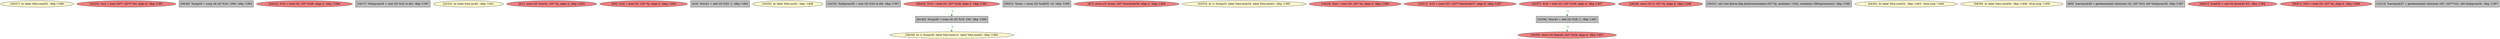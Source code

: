 
digraph G {


node4614 [fillcolor=lemonchiffon,label="[26/27]  br label %for.cond32, !dbg !1389",shape=ellipse,style=filled ]
node4613 [fillcolor=lightcoral,label="[24/25]  %21 = load i32**, i32*** %a, align 8, !dbg !1397",shape=ellipse,style=filled ]
node4609 [fillcolor=grey,label="[48/49]  %cmp33 = icmp ult i32 %20, 1000, !dbg !1392",shape=rectangle,style=filled ]
node4611 [fillcolor=lightcoral,label="[20/21]  %22 = load i32, i32* %i28, align 4, !dbg !1398",shape=ellipse,style=filled ]
node4608 [fillcolor=grey,label="[16/17]  %idxprom36 = zext i32 %22 to i64, !dbg !1397",shape=rectangle,style=filled ]
node4612 [fillcolor=lemonchiffon,label="[22/23]  br label %for.inc40, !dbg !1401",shape=ellipse,style=filled ]
node4606 [fillcolor=lightcoral,label="[0/1]  store i32 %inc41, i32* %j, align 4, !dbg !1402",shape=ellipse,style=filled ]
node4605 [fillcolor=lightcoral,label="[4/5]  %25 = load i32, i32* %j, align 4, !dbg !1402",shape=ellipse,style=filled ]
node4604 [fillcolor=grey,label="[2/3]  %inc41 = add i32 %25, 1, !dbg !1402",shape=rectangle,style=filled ]
node4602 [fillcolor=lemonchiffon,label="[54/55]  br label %for.inc43, !dbg !1406",shape=ellipse,style=filled ]
node4607 [fillcolor=grey,label="[14/15]  %idxprom38 = zext i32 %24 to i64, !dbg !1397",shape=rectangle,style=filled ]
node4590 [fillcolor=lemonchiffon,label="[38/39]  br i1 %cmp30, label %for.body31, label %for.end45, !dbg !1384",shape=ellipse,style=filled ]
node4587 [fillcolor=grey,label="[50/51]  %rem = urem i32 %call35, 10, !dbg !1396",shape=rectangle,style=filled ]
node4603 [fillcolor=lightcoral,label="[6/7]  store i32 %rem, i32* %arrayidx39, align 4, !dbg !1400",shape=ellipse,style=filled ]
node4595 [fillcolor=lightcoral,label="[40/43]  %19 = load i32, i32* %i28, align 4, !dbg !1381",shape=ellipse,style=filled ]
node4598 [fillcolor=lemonchiffon,label="[52/53]  br i1 %cmp33, label %for.body34, label %for.end42, !dbg !1393",shape=ellipse,style=filled ]
node4610 [fillcolor=lightcoral,label="[18/19]  %24 = load i32, i32* %j, align 4, !dbg !1399",shape=ellipse,style=filled ]
node4601 [fillcolor=lightcoral,label="[10/11]  %23 = load i32*, i32** %arrayidx37, align 8, !dbg !1397",shape=ellipse,style=filled ]
node4589 [fillcolor=lightcoral,label="[32/37]  %26 = load i32, i32* %i28, align 4, !dbg !1407",shape=ellipse,style=filled ]
node4585 [fillcolor=lightcoral,label="[28/29]  store i32 0, i32* %j, align 4, !dbg !1388",shape=ellipse,style=filled ]
node4586 [fillcolor=grey,label="[33/36]  %inc44 = add i32 %26, 1, !dbg !1407",shape=rectangle,style=filled ]
node4588 [fillcolor=grey,label="[30/31]  call void @llvm.dbg.declare(metadata i32* %j, metadata !1542, metadata !DIExpression()), !dbg !1545",shape=rectangle,style=filled ]
node4593 [fillcolor=lemonchiffon,label="[44/45]  br label %for.cond32, !dbg !1403, !llvm.loop !1404",shape=ellipse,style=filled ]
node4597 [fillcolor=lemonchiffon,label="[58/59]  br label %for.cond29, !dbg !1408, !llvm.loop !1409",shape=ellipse,style=filled ]
node4599 [fillcolor=grey,label="[8/9]  %arrayidx39 = getelementptr inbounds i32, i32* %23, i64 %idxprom38, !dbg !1397",shape=rectangle,style=filled ]
node4591 [fillcolor=grey,label="[41/42]  %cmp30 = icmp ult i32 %19, 100, !dbg !1383",shape=rectangle,style=filled ]
node4592 [fillcolor=lightcoral,label="[34/35]  store i32 %inc44, i32* %i28, align 4, !dbg !1407",shape=ellipse,style=filled ]
node4594 [fillcolor=lightcoral,label="[46/47]  %call35 = call i32 @rand() #3, !dbg !1394",shape=ellipse,style=filled ]
node4596 [fillcolor=lightcoral,label="[56/57]  %20 = load i32, i32* %j, align 4, !dbg !1390",shape=ellipse,style=filled ]
node4600 [fillcolor=grey,label="[12/13]  %arrayidx37 = getelementptr inbounds i32*, i32** %21, i64 %idxprom36, !dbg !1397",shape=rectangle,style=filled ]

node4591->node4590 [style=dotted,color=forestgreen,label="T",fontcolor=forestgreen ]
node4595->node4591 [style=dotted,color=forestgreen,label="T",fontcolor=forestgreen ]
node4589->node4586 [style=dotted,color=forestgreen,label="T",fontcolor=forestgreen ]
node4586->node4592 [style=dotted,color=forestgreen,label="T",fontcolor=forestgreen ]


}
